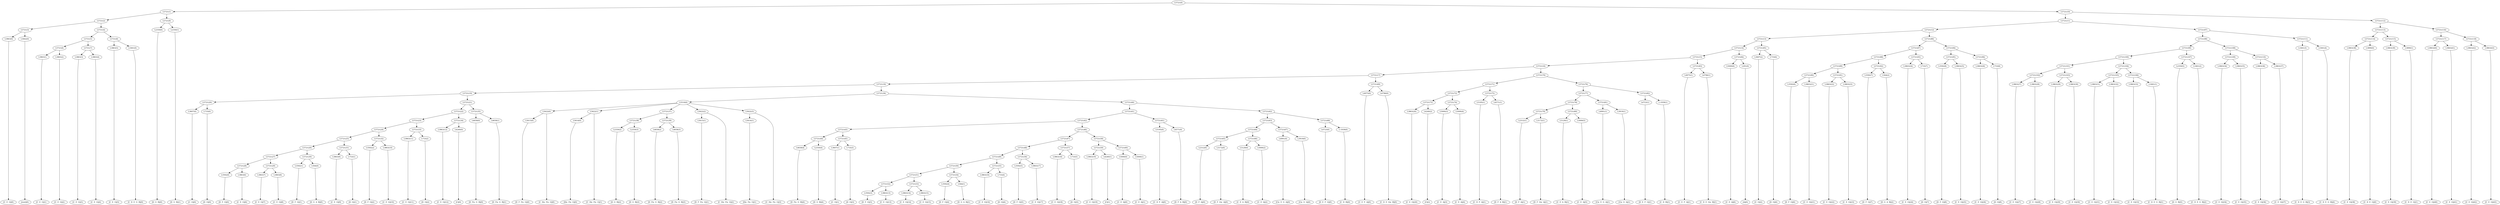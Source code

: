 digraph sample{
"L3863(0)"->"[C  E  G](0)"
"L3642(0)"->"[rest](0)"
"L5721(3)"->"L3863(0)"
"L5721(3)"->"L3642(0)"
"L3863(1)"->"[C  E  G](1)"
"L3863(2)"->"[C  E  G](2)"
"L5721(6)"->"L3863(1)"
"L5721(6)"->"L3863(2)"
"L3863(3)"->"[C  E  G](3)"
"L3863(4)"->"[C  E  G](4)"
"L5721(7)"->"L3863(3)"
"L5721(7)"->"L3863(4)"
"L5721(5)"->"L5721(6)"
"L5721(5)"->"L5721(7)"
"L3863(5)"->"[C  E  G](5)"
"L1661(0)"->"[C  D  E  G  B](0)"
"L5721(8)"->"L3863(5)"
"L5721(8)"->"L1661(0)"
"L5721(4)"->"L5721(5)"
"L5721(4)"->"L5721(8)"
"L5721(2)"->"L5721(3)"
"L5721(2)"->"L5721(4)"
"L2350(0)"->"[D  G  B](0)"
"L2350(1)"->"[D  G  B](1)"
"L5721(9)"->"L2350(0)"
"L5721(9)"->"L2350(1)"
"L5721(1)"->"L5721(2)"
"L5721(1)"->"L5721(9)"
"L3607(0)"->"[C  G](0)"
"L733(0)"->"[D  G](0)"
"L5721(20)"->"L3607(0)"
"L5721(20)"->"L733(0)"
"L3592(0)"->"[D  F  G](0)"
"L3863(6)"->"[C  E  G](6)"
"L5721(28)"->"L3592(0)"
"L5721(28)"->"L3863(6)"
"L3863(7)"->"[C  E  G](7)"
"L3863(8)"->"[C  E  G](8)"
"L5721(29)"->"L3863(7)"
"L5721(29)"->"L3863(8)"
"L5721(27)"->"L5721(28)"
"L5721(27)"->"L5721(29)"
"L3592(1)"->"[D  F  G](1)"
"L564(0)"->"[D  G  A  B](0)"
"L5721(30)"->"L3592(1)"
"L5721(30)"->"L564(0)"
"L5721(26)"->"L5721(27)"
"L5721(26)"->"L5721(30)"
"L3863(9)"->"[C  E  G](9)"
"L733(1)"->"[D  G](1)"
"L5721(31)"->"L3863(9)"
"L5721(31)"->"L733(1)"
"L5721(25)"->"L5721(26)"
"L5721(25)"->"L5721(31)"
"L3592(2)"->"[D  F  G](2)"
"L3863(10)"->"[C  E  G](10)"
"L5721(32)"->"L3592(2)"
"L5721(32)"->"L3863(10)"
"L5721(24)"->"L5721(25)"
"L5721(24)"->"L5721(32)"
"L3863(11)"->"[C  E  G](11)"
"L733(2)"->"[D  G](2)"
"L5721(33)"->"L3863(11)"
"L5721(33)"->"L733(2)"
"L5721(23)"->"L5721(24)"
"L5721(23)"->"L5721(33)"
"L3863(12)"->"[C  E  G](12)"
"L4240(0)"->"[C](0)"
"L5721(34)"->"L3863(12)"
"L5721(34)"->"L4240(0)"
"L5721(22)"->"L5721(23)"
"L5721(22)"->"L5721(34)"
"L4658(0)"->"[D  Fis  G  B](0)"
"L4658(1)"->"[D  Fis  G  B](1)"
"L5721(35)"->"L4658(0)"
"L5721(35)"->"L4658(1)"
"L5721(21)"->"L5721(22)"
"L5721(21)"->"L5721(35)"
"L5721(19)"->"L5721(20)"
"L5721(19)"->"L5721(21)"
"L5615(0)"->"[D  F  Fis  G](0)"
"L5622(0)"->"L5615(0)"
"L5622(0)"->"[C  Dis  Fis  G](0)"
"L5614(0)"->"[Dis  Fis  G](0)"
"L5622(1)"->"L5614(0)"
"L5622(1)"->"[C  Dis  Fis  G](1)"
"L2350(2)"->"[D  G  B](2)"
"L2350(3)"->"[D  G  B](3)"
"L5721(38)"->"L2350(2)"
"L5721(38)"->"L2350(3)"
"L4658(2)"->"[D  Fis  G  B](2)"
"L4658(3)"->"[D  Fis  G  B](3)"
"L5721(39)"->"L4658(2)"
"L5721(39)"->"L4658(3)"
"L5721(37)"->"L5721(38)"
"L5721(37)"->"L5721(39)"
"L5615(1)"->"[D  F  Fis  G](1)"
"L5622(2)"->"L5615(1)"
"L5622(2)"->"[C  Dis  Fis  G](2)"
"L5614(1)"->"[Dis  Fis  G](1)"
"L5622(3)"->"L5614(1)"
"L5622(3)"->"[C  Dis  Fis  G](3)"
"L5510(0)"->"L5622(0)"
"L5510(0)"->"L5622(1)"
"L5510(0)"->"L5721(37)"
"L5510(0)"->"L5622(2)"
"L5510(0)"->"L5622(3)"
"L4658(4)"->"[D  Fis  G  B](4)"
"L2350(4)"->"[D  G  B](4)"
"L5721(44)"->"L4658(4)"
"L5721(44)"->"L2350(4)"
"L3607(1)"->"[C  G](1)"
"L733(3)"->"[D  G](3)"
"L5721(45)"->"L3607(1)"
"L5721(45)"->"L733(3)"
"L5721(43)"->"L5721(44)"
"L5721(43)"->"L5721(45)"
"L3592(3)"->"[D  F  G](3)"
"L3863(13)"->"[C  E  G](13)"
"L5721(52)"->"L3592(3)"
"L5721(52)"->"L3863(13)"
"L3863(14)"->"[C  E  G](14)"
"L3863(15)"->"[C  E  G](15)"
"L5721(53)"->"L3863(14)"
"L5721(53)"->"L3863(15)"
"L5721(51)"->"L5721(52)"
"L5721(51)"->"L5721(53)"
"L3592(4)"->"[D  F  G](4)"
"L564(1)"->"[D  G  A  B](1)"
"L5721(54)"->"L3592(4)"
"L5721(54)"->"L564(1)"
"L5721(50)"->"L5721(51)"
"L5721(50)"->"L5721(54)"
"L3863(16)"->"[C  E  G](16)"
"L733(4)"->"[D  G](4)"
"L5721(55)"->"L3863(16)"
"L5721(55)"->"L733(4)"
"L5721(49)"->"L5721(50)"
"L5721(49)"->"L5721(55)"
"L3592(5)"->"[D  F  G](5)"
"L3863(17)"->"[C  E  G](17)"
"L5721(56)"->"L3592(5)"
"L5721(56)"->"L3863(17)"
"L5721(48)"->"L5721(49)"
"L5721(48)"->"L5721(56)"
"L3863(18)"->"[C  E  G](18)"
"L733(5)"->"[D  G](5)"
"L5721(57)"->"L3863(18)"
"L5721(57)"->"L733(5)"
"L5721(47)"->"L5721(48)"
"L5721(47)"->"L5721(57)"
"L3863(19)"->"[C  E  G](19)"
"L4240(1)"->"[C](1)"
"L5721(59)"->"L3863(19)"
"L5721(59)"->"L4240(1)"
"L5000(0)"->"[C  E  A](0)"
"L5000(1)"->"[C  E  A](1)"
"L5721(60)"->"L5000(0)"
"L5721(60)"->"L5000(1)"
"L5721(58)"->"L5721(59)"
"L5721(58)"->"L5721(60)"
"L5721(46)"->"L5721(47)"
"L5721(46)"->"L5721(58)"
"L5721(42)"->"L5721(43)"
"L5721(42)"->"L5721(46)"
"L5195(0)"->"[C  D  F  A](0)"
"L4571(0)"->"[D  F  A  B](0)"
"L5721(61)"->"L5195(0)"
"L5721(61)"->"L4571(0)"
"L5721(41)"->"L5721(42)"
"L5721(41)"->"L5721(61)"
"L2312(0)"->"[D  F  A](0)"
"L3172(0)"->"[D  F  Gis  A](0)"
"L5721(65)"->"L2312(0)"
"L5721(65)"->"L3172(0)"
"L5129(0)"->"[C  E  A  B](0)"
"L5000(2)"->"[C  E  A](2)"
"L5721(66)"->"L5129(0)"
"L5721(66)"->"L5000(2)"
"L5721(64)"->"L5721(65)"
"L5721(64)"->"L5721(66)"
"L4991(0)"->"[Cis  E  G  A](0)"
"L3919(0)"->"[Cis  G  A](0)"
"L5721(67)"->"L4991(0)"
"L5721(67)"->"L3919(0)"
"L5721(63)"->"L5721(64)"
"L5721(63)"->"L5721(67)"
"L4723(0)"->"[D  E  F  G](0)"
"L-1939(0)"->"[C  D  B](0)"
"L5721(68)"->"L4723(0)"
"L5721(68)"->"L-1939(0)"
"L5721(62)"->"L5721(63)"
"L5721(62)"->"L5721(68)"
"L5721(40)"->"L5721(41)"
"L5721(40)"->"L5721(62)"
"L5721(36)"->"L5510(0)"
"L5721(36)"->"L5721(40)"
"L5721(18)"->"L5721(19)"
"L5721(18)"->"L5721(36)"
"L4975(0)"->"[C  E  F  A](0)"
"L4796(0)"->"[C  D  E  Gis  B](0)"
"L5721(69)"->"L4975(0)"
"L5721(69)"->"L4796(0)"
"L5721(17)"->"L5721(18)"
"L5721(17)"->"L5721(69)"
"L3863(20)"->"[C  E  G](20)"
"L4240(2)"->"[C](2)"
"L5721(73)"->"L3863(20)"
"L5721(73)"->"L4240(2)"
"L5000(3)"->"[C  E  A](3)"
"L5000(4)"->"[C  E  A](4)"
"L5721(74)"->"L5000(3)"
"L5721(74)"->"L5000(4)"
"L5721(72)"->"L5721(73)"
"L5721(72)"->"L5721(74)"
"L5195(1)"->"[C  D  F  A](1)"
"L4571(1)"->"[D  F  A  B](1)"
"L5721(75)"->"L5195(1)"
"L5721(75)"->"L4571(1)"
"L5721(71)"->"L5721(72)"
"L5721(71)"->"L5721(75)"
"L2312(1)"->"[D  F  A](1)"
"L3172(1)"->"[D  F  Gis  A](1)"
"L5721(79)"->"L2312(1)"
"L5721(79)"->"L3172(1)"
"L5129(1)"->"[C  E  A  B](1)"
"L5000(5)"->"[C  E  A](5)"
"L5721(80)"->"L5129(1)"
"L5721(80)"->"L5000(5)"
"L5721(78)"->"L5721(79)"
"L5721(78)"->"L5721(80)"
"L4991(1)"->"[Cis  E  G  A](1)"
"L3919(1)"->"[Cis  G  A](1)"
"L5721(81)"->"L4991(1)"
"L5721(81)"->"L3919(1)"
"L5721(77)"->"L5721(78)"
"L5721(77)"->"L5721(81)"
"L4723(1)"->"[D  E  F  G](1)"
"L-1939(1)"->"[C  D  B](1)"
"L5721(82)"->"L4723(1)"
"L5721(82)"->"L-1939(1)"
"L5721(76)"->"L5721(77)"
"L5721(76)"->"L5721(82)"
"L5721(70)"->"L5721(71)"
"L5721(70)"->"L5721(76)"
"L5721(16)"->"L5721(17)"
"L5721(16)"->"L5721(70)"
"L4975(1)"->"[C  E  F  A](1)"
"L4796(1)"->"[C  D  E  Gis  B](1)"
"L5721(83)"->"L4975(1)"
"L5721(83)"->"L4796(1)"
"L5721(15)"->"L5721(16)"
"L5721(15)"->"L5721(83)"
"L5000(6)"->"[C  E  A](6)"
"L291(0)"->"[A](0)"
"L5721(84)"->"L5000(6)"
"L5721(84)"->"L291(0)"
"L5721(14)"->"L5721(15)"
"L5721(14)"->"L5721(84)"
"L3607(2)"->"[C  G](2)"
"L733(6)"->"[D  G](6)"
"L5721(85)"->"L3607(2)"
"L5721(85)"->"L733(6)"
"L5721(13)"->"L5721(14)"
"L5721(13)"->"L5721(85)"
"L3592(6)"->"[D  F  G](6)"
"L3863(21)"->"[C  E  G](21)"
"L5721(90)"->"L3592(6)"
"L5721(90)"->"L3863(21)"
"L3863(22)"->"[C  E  G](22)"
"L3863(23)"->"[C  E  G](23)"
"L5721(91)"->"L3863(22)"
"L5721(91)"->"L3863(23)"
"L5721(89)"->"L5721(90)"
"L5721(89)"->"L5721(91)"
"L3592(7)"->"[D  F  G](7)"
"L564(2)"->"[D  G  A  B](2)"
"L5721(92)"->"L3592(7)"
"L5721(92)"->"L564(2)"
"L5721(88)"->"L5721(89)"
"L5721(88)"->"L5721(92)"
"L3863(24)"->"[C  E  G](24)"
"L733(7)"->"[D  G](7)"
"L5721(93)"->"L3863(24)"
"L5721(93)"->"L733(7)"
"L5721(87)"->"L5721(88)"
"L5721(87)"->"L5721(93)"
"L3592(8)"->"[D  F  G](8)"
"L3863(25)"->"[C  E  G](25)"
"L5721(95)"->"L3592(8)"
"L5721(95)"->"L3863(25)"
"L3863(26)"->"[C  E  G](26)"
"L733(8)"->"[D  G](8)"
"L5721(96)"->"L3863(26)"
"L5721(96)"->"L733(8)"
"L5721(94)"->"L5721(95)"
"L5721(94)"->"L5721(96)"
"L5721(86)"->"L5721(87)"
"L5721(86)"->"L5721(94)"
"L5721(12)"->"L5721(13)"
"L5721(12)"->"L5721(86)"
"L3863(27)"->"[C  E  G](27)"
"L3863(28)"->"[C  E  G](28)"
"L5721(102)"->"L3863(27)"
"L5721(102)"->"L3863(28)"
"L3863(29)"->"[C  E  G](29)"
"L3863(30)"->"[C  E  G](30)"
"L5721(103)"->"L3863(29)"
"L5721(103)"->"L3863(30)"
"L5721(101)"->"L5721(102)"
"L5721(101)"->"L5721(103)"
"L3863(31)"->"[C  E  G](31)"
"L3863(32)"->"[C  E  G](32)"
"L5721(105)"->"L3863(31)"
"L5721(105)"->"L3863(32)"
"L3863(33)"->"[C  E  G](33)"
"L1661(1)"->"[C  D  E  G  B](1)"
"L5721(106)"->"L3863(33)"
"L5721(106)"->"L1661(1)"
"L5721(104)"->"L5721(105)"
"L5721(104)"->"L5721(106)"
"L5721(100)"->"L5721(101)"
"L5721(100)"->"L5721(104)"
"L2350(5)"->"[D  G  B](5)"
"L1661(2)"->"[C  D  E  G  B](2)"
"L5721(107)"->"L2350(5)"
"L5721(107)"->"L1661(2)"
"L5721(99)"->"L5721(100)"
"L5721(99)"->"L5721(107)"
"L3863(34)"->"[C  E  G](34)"
"L3863(35)"->"[C  E  G](35)"
"L5721(109)"->"L3863(34)"
"L5721(109)"->"L3863(35)"
"L3863(36)"->"[C  E  G](36)"
"L3863(37)"->"[C  E  G](37)"
"L5721(110)"->"L3863(36)"
"L5721(110)"->"L3863(37)"
"L5721(108)"->"L5721(109)"
"L5721(108)"->"L5721(110)"
"L5721(98)"->"L5721(99)"
"L5721(98)"->"L5721(108)"
"L1661(3)"->"[C  D  E  G  B](3)"
"L1661(4)"->"[C  D  E  G  B](4)"
"L5721(111)"->"L1661(3)"
"L5721(111)"->"L1661(4)"
"L5721(97)"->"L5721(98)"
"L5721(97)"->"L5721(111)"
"L5721(11)"->"L5721(12)"
"L5721(11)"->"L5721(97)"
"L3863(38)"->"[C  E  G](38)"
"L3890(0)"->"[C  D  E  G](0)"
"L5721(114)"->"L3863(38)"
"L5721(114)"->"L3890(0)"
"L3863(39)"->"[C  E  G](39)"
"L3890(1)"->"[C  D  E  G](1)"
"L5721(115)"->"L3863(39)"
"L5721(115)"->"L3890(1)"
"L5721(113)"->"L5721(114)"
"L5721(113)"->"L5721(115)"
"L3863(40)"->"[C  E  G](40)"
"L3863(41)"->"[C  E  G](41)"
"L5721(117)"->"L3863(40)"
"L5721(117)"->"L3863(41)"
"L3863(42)"->"[C  E  G](42)"
"L3863(43)"->"[C  E  G](43)"
"L5721(118)"->"L3863(42)"
"L5721(118)"->"L3863(43)"
"L5721(116)"->"L5721(117)"
"L5721(116)"->"L5721(118)"
"L5721(112)"->"L5721(113)"
"L5721(112)"->"L5721(116)"
"L5721(10)"->"L5721(11)"
"L5721(10)"->"L5721(112)"
"L5721(0)"->"L5721(1)"
"L5721(0)"->"L5721(10)"
{rank = min; "L5721(0)"}
{rank = same; "L5721(1)"; "L5721(10)";}
{rank = same; "L5721(2)"; "L5721(9)"; "L5721(11)"; "L5721(112)";}
{rank = same; "L5721(3)"; "L5721(4)"; "L2350(0)"; "L2350(1)"; "L5721(12)"; "L5721(97)"; "L5721(113)"; "L5721(116)";}
{rank = same; "L3863(0)"; "L3642(0)"; "L5721(5)"; "L5721(8)"; "L5721(13)"; "L5721(86)"; "L5721(98)"; "L5721(111)"; "L5721(114)"; "L5721(115)"; "L5721(117)"; "L5721(118)";}
{rank = same; "L5721(6)"; "L5721(7)"; "L3863(5)"; "L1661(0)"; "L5721(14)"; "L5721(85)"; "L5721(87)"; "L5721(94)"; "L5721(99)"; "L5721(108)"; "L1661(3)"; "L1661(4)"; "L3863(38)"; "L3890(0)"; "L3863(39)"; "L3890(1)"; "L3863(40)"; "L3863(41)"; "L3863(42)"; "L3863(43)";}
{rank = same; "L3863(1)"; "L3863(2)"; "L3863(3)"; "L3863(4)"; "L5721(15)"; "L5721(84)"; "L3607(2)"; "L733(6)"; "L5721(88)"; "L5721(93)"; "L5721(95)"; "L5721(96)"; "L5721(100)"; "L5721(107)"; "L5721(109)"; "L5721(110)";}
{rank = same; "L5721(16)"; "L5721(83)"; "L5000(6)"; "L291(0)"; "L5721(89)"; "L5721(92)"; "L3863(24)"; "L733(7)"; "L3592(8)"; "L3863(25)"; "L3863(26)"; "L733(8)"; "L5721(101)"; "L5721(104)"; "L2350(5)"; "L1661(2)"; "L3863(34)"; "L3863(35)"; "L3863(36)"; "L3863(37)";}
{rank = same; "L5721(17)"; "L5721(70)"; "L4975(1)"; "L4796(1)"; "L5721(90)"; "L5721(91)"; "L3592(7)"; "L564(2)"; "L5721(102)"; "L5721(103)"; "L5721(105)"; "L5721(106)";}
{rank = same; "L5721(18)"; "L5721(69)"; "L5721(71)"; "L5721(76)"; "L3592(6)"; "L3863(21)"; "L3863(22)"; "L3863(23)"; "L3863(27)"; "L3863(28)"; "L3863(29)"; "L3863(30)"; "L3863(31)"; "L3863(32)"; "L3863(33)"; "L1661(1)";}
{rank = same; "L5721(19)"; "L5721(36)"; "L4975(0)"; "L4796(0)"; "L5721(72)"; "L5721(75)"; "L5721(77)"; "L5721(82)";}
{rank = same; "L5721(20)"; "L5721(21)"; "L5510(0)"; "L5721(40)"; "L5721(73)"; "L5721(74)"; "L5195(1)"; "L4571(1)"; "L5721(78)"; "L5721(81)"; "L4723(1)"; "L-1939(1)";}
{rank = same; "L3607(0)"; "L733(0)"; "L5721(22)"; "L5721(35)"; "L5622(0)"; "L5622(1)"; "L5721(37)"; "L5622(2)"; "L5622(3)"; "L5721(41)"; "L5721(62)"; "L3863(20)"; "L4240(2)"; "L5000(3)"; "L5000(4)"; "L5721(79)"; "L5721(80)"; "L4991(1)"; "L3919(1)";}
{rank = same; "L5721(23)"; "L5721(34)"; "L4658(0)"; "L4658(1)"; "L5615(0)"; "L5614(0)"; "L5721(38)"; "L5721(39)"; "L5615(1)"; "L5614(1)"; "L5721(42)"; "L5721(61)"; "L5721(63)"; "L5721(68)"; "L2312(1)"; "L3172(1)"; "L5129(1)"; "L5000(5)";}
{rank = same; "L5721(24)"; "L5721(33)"; "L3863(12)"; "L4240(0)"; "L2350(2)"; "L2350(3)"; "L4658(2)"; "L4658(3)"; "L5721(43)"; "L5721(46)"; "L5195(0)"; "L4571(0)"; "L5721(64)"; "L5721(67)"; "L4723(0)"; "L-1939(0)";}
{rank = same; "L5721(25)"; "L5721(32)"; "L3863(11)"; "L733(2)"; "L5721(44)"; "L5721(45)"; "L5721(47)"; "L5721(58)"; "L5721(65)"; "L5721(66)"; "L4991(0)"; "L3919(0)";}
{rank = same; "L5721(26)"; "L5721(31)"; "L3592(2)"; "L3863(10)"; "L4658(4)"; "L2350(4)"; "L3607(1)"; "L733(3)"; "L5721(48)"; "L5721(57)"; "L5721(59)"; "L5721(60)"; "L2312(0)"; "L3172(0)"; "L5129(0)"; "L5000(2)";}
{rank = same; "L5721(27)"; "L5721(30)"; "L3863(9)"; "L733(1)"; "L5721(49)"; "L5721(56)"; "L3863(18)"; "L733(5)"; "L3863(19)"; "L4240(1)"; "L5000(0)"; "L5000(1)";}
{rank = same; "L5721(28)"; "L5721(29)"; "L3592(1)"; "L564(0)"; "L5721(50)"; "L5721(55)"; "L3592(5)"; "L3863(17)";}
{rank = same; "L3592(0)"; "L3863(6)"; "L3863(7)"; "L3863(8)"; "L5721(51)"; "L5721(54)"; "L3863(16)"; "L733(4)";}
{rank = same; "L5721(52)"; "L5721(53)"; "L3592(4)"; "L564(1)";}
{rank = same; "L3592(3)"; "L3863(13)"; "L3863(14)"; "L3863(15)";}
{rank = max; "[A](0)"; "[C  D  B](0)"; "[C  D  B](1)"; "[C  D  E  G  B](0)"; "[C  D  E  G  B](1)"; "[C  D  E  G  B](2)"; "[C  D  E  G  B](3)"; "[C  D  E  G  B](4)"; "[C  D  E  G](0)"; "[C  D  E  G](1)"; "[C  D  E  Gis  B](0)"; "[C  D  E  Gis  B](1)"; "[C  D  F  A](0)"; "[C  D  F  A](1)"; "[C  Dis  Fis  G](0)"; "[C  Dis  Fis  G](1)"; "[C  Dis  Fis  G](2)"; "[C  Dis  Fis  G](3)"; "[C  E  A  B](0)"; "[C  E  A  B](1)"; "[C  E  A](0)"; "[C  E  A](1)"; "[C  E  A](2)"; "[C  E  A](3)"; "[C  E  A](4)"; "[C  E  A](5)"; "[C  E  A](6)"; "[C  E  F  A](0)"; "[C  E  F  A](1)"; "[C  E  G](0)"; "[C  E  G](1)"; "[C  E  G](10)"; "[C  E  G](11)"; "[C  E  G](12)"; "[C  E  G](13)"; "[C  E  G](14)"; "[C  E  G](15)"; "[C  E  G](16)"; "[C  E  G](17)"; "[C  E  G](18)"; "[C  E  G](19)"; "[C  E  G](2)"; "[C  E  G](20)"; "[C  E  G](21)"; "[C  E  G](22)"; "[C  E  G](23)"; "[C  E  G](24)"; "[C  E  G](25)"; "[C  E  G](26)"; "[C  E  G](27)"; "[C  E  G](28)"; "[C  E  G](29)"; "[C  E  G](3)"; "[C  E  G](30)"; "[C  E  G](31)"; "[C  E  G](32)"; "[C  E  G](33)"; "[C  E  G](34)"; "[C  E  G](35)"; "[C  E  G](36)"; "[C  E  G](37)"; "[C  E  G](38)"; "[C  E  G](39)"; "[C  E  G](4)"; "[C  E  G](40)"; "[C  E  G](41)"; "[C  E  G](42)"; "[C  E  G](43)"; "[C  E  G](5)"; "[C  E  G](6)"; "[C  E  G](7)"; "[C  E  G](8)"; "[C  E  G](9)"; "[C  G](0)"; "[C  G](1)"; "[C  G](2)"; "[C](0)"; "[C](1)"; "[C](2)"; "[Cis  E  G  A](0)"; "[Cis  E  G  A](1)"; "[Cis  G  A](0)"; "[Cis  G  A](1)"; "[D  E  F  G](0)"; "[D  E  F  G](1)"; "[D  F  A  B](0)"; "[D  F  A  B](1)"; "[D  F  A](0)"; "[D  F  A](1)"; "[D  F  Fis  G](0)"; "[D  F  Fis  G](1)"; "[D  F  G](0)"; "[D  F  G](1)"; "[D  F  G](2)"; "[D  F  G](3)"; "[D  F  G](4)"; "[D  F  G](5)"; "[D  F  G](6)"; "[D  F  G](7)"; "[D  F  G](8)"; "[D  F  Gis  A](0)"; "[D  F  Gis  A](1)"; "[D  Fis  G  B](0)"; "[D  Fis  G  B](1)"; "[D  Fis  G  B](2)"; "[D  Fis  G  B](3)"; "[D  Fis  G  B](4)"; "[D  G  A  B](0)"; "[D  G  A  B](1)"; "[D  G  A  B](2)"; "[D  G  B](0)"; "[D  G  B](1)"; "[D  G  B](2)"; "[D  G  B](3)"; "[D  G  B](4)"; "[D  G  B](5)"; "[D  G](0)"; "[D  G](1)"; "[D  G](2)"; "[D  G](3)"; "[D  G](4)"; "[D  G](5)"; "[D  G](6)"; "[D  G](7)"; "[D  G](8)"; "[Dis  Fis  G](0)"; "[Dis  Fis  G](1)"; "[rest](0)";}
}